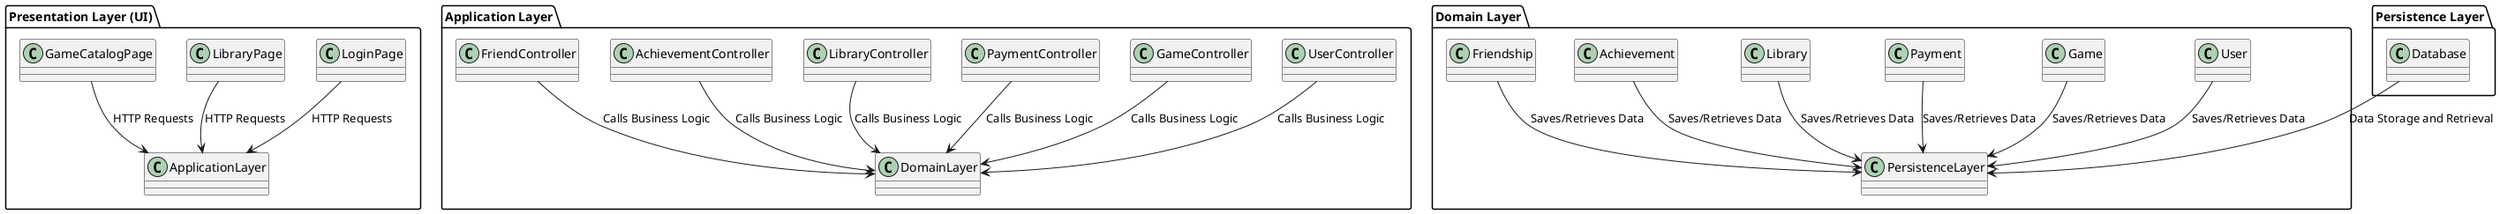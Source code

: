 @startuml
!define RECTANGLE class

package "Presentation Layer (UI)" as UI {
    RECTANGLE LoginPage
    RECTANGLE LibraryPage
    RECTANGLE GameCatalogPage
    LoginPage -down-> ApplicationLayer: HTTP Requests
    LibraryPage -down-> ApplicationLayer: HTTP Requests
    GameCatalogPage -down-> ApplicationLayer: HTTP Requests
}

package "Application Layer" as App {
    RECTANGLE UserController
    RECTANGLE GameController
    RECTANGLE PaymentController
    RECTANGLE LibraryController
    RECTANGLE AchievementController
    RECTANGLE FriendController
    UserController -down-> DomainLayer: Calls Business Logic
    GameController -down-> DomainLayer: Calls Business Logic
    PaymentController -down-> DomainLayer: Calls Business Logic
    LibraryController -down-> DomainLayer: Calls Business Logic
    AchievementController -down-> DomainLayer: Calls Business Logic
    FriendController -down-> DomainLayer: Calls Business Logic
}

package "Domain Layer" as Domain {
    RECTANGLE User
    RECTANGLE Game
    RECTANGLE Payment
    RECTANGLE Library
    RECTANGLE Achievement
    RECTANGLE Friendship
    User -down-> PersistenceLayer: Saves/Retrieves Data
    Game -down-> PersistenceLayer: Saves/Retrieves Data
    Payment -down-> PersistenceLayer: Saves/Retrieves Data
    Library -down-> PersistenceLayer: Saves/Retrieves Data
    Achievement -down-> PersistenceLayer: Saves/Retrieves Data
    Friendship -down-> PersistenceLayer: Saves/Retrieves Data
}

package "Persistence Layer" as Persist {
    RECTANGLE Database
    Database -down-> PersistenceLayer: Data Storage and Retrieval
}

@enduml
